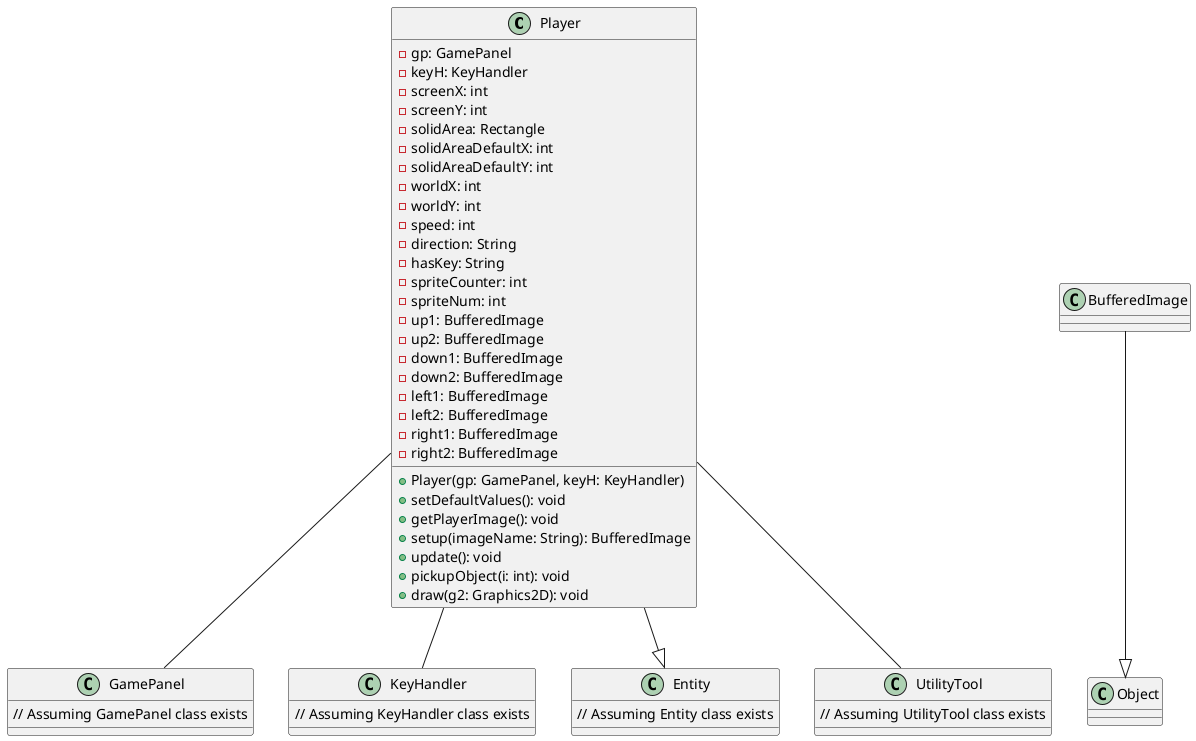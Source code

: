 @startuml player

class Player {
  - gp: GamePanel
  - keyH: KeyHandler
  - screenX: int
  - screenY: int
  - solidArea: Rectangle
  - solidAreaDefaultX: int
  - solidAreaDefaultY: int
  - worldX: int
  - worldY: int
  - speed: int
  - direction: String
  - hasKey: String
  - spriteCounter: int
  - spriteNum: int
  - up1: BufferedImage
  - up2: BufferedImage
  - down1: BufferedImage
  - down2: BufferedImage
  - left1: BufferedImage
  - left2: BufferedImage
  - right1: BufferedImage
  - right2: BufferedImage

  + Player(gp: GamePanel, keyH: KeyHandler)
  + setDefaultValues(): void
  + getPlayerImage(): void
  + setup(imageName: String): BufferedImage
  + update(): void
  + pickupObject(i: int): void
  + draw(g2: Graphics2D): void
}

class GamePanel {
  // Assuming GamePanel class exists
}

class KeyHandler {
  // Assuming KeyHandler class exists
}

class Entity {
  // Assuming Entity class exists
}

class UtilityTool {
  // Assuming UtilityTool class exists
}

BufferedImage --|> Object

Player --|> Entity
Player -- GamePanel
Player -- KeyHandler
Player -- UtilityTool

@enduml
